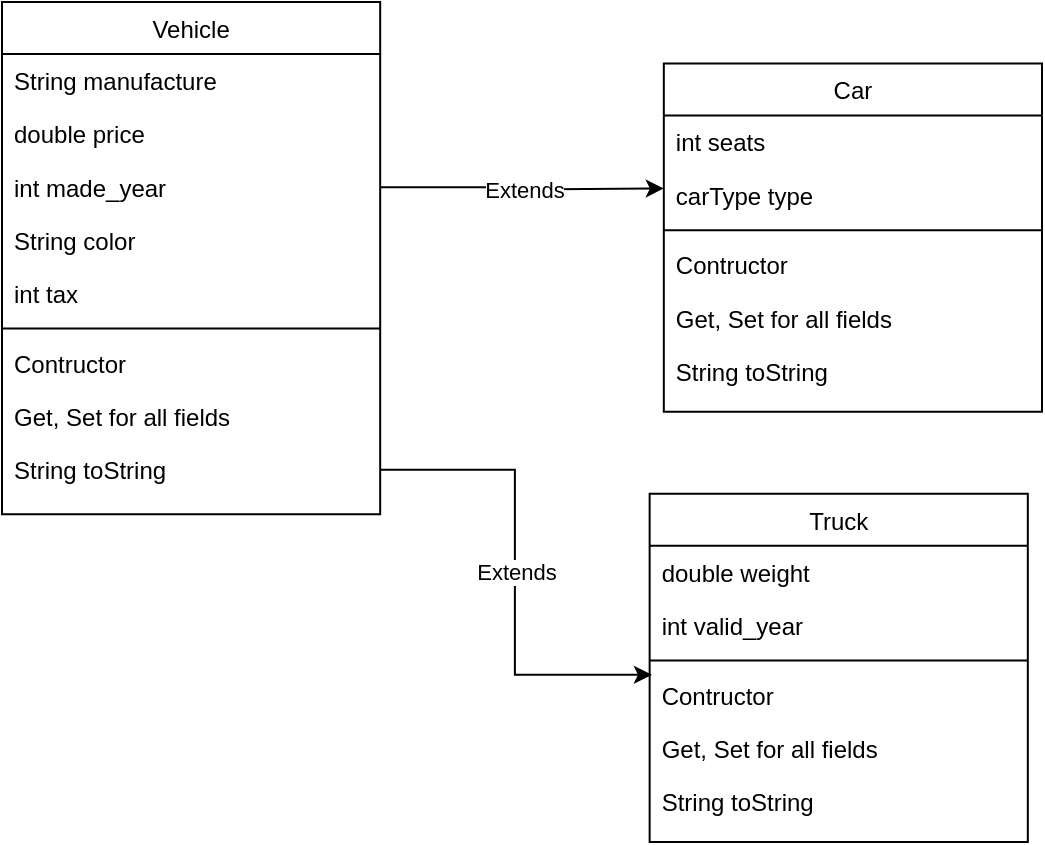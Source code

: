 <mxfile version="24.0.4" type="device" pages="4">
  <diagram id="C5RBs43oDa-KdzZeNtuy" name="Page-1">
    <mxGraphModel dx="804" dy="688" grid="1" gridSize="10" guides="1" tooltips="1" connect="1" arrows="1" fold="1" page="1" pageScale="1" pageWidth="827" pageHeight="1169" math="0" shadow="0">
      <root>
        <mxCell id="WIyWlLk6GJQsqaUBKTNV-0" />
        <mxCell id="WIyWlLk6GJQsqaUBKTNV-1" parent="WIyWlLk6GJQsqaUBKTNV-0" />
        <mxCell id="ULIdThodLU-6UERZHICW-28" value="" style="group" parent="WIyWlLk6GJQsqaUBKTNV-1" vertex="1" connectable="0">
          <mxGeometry x="154" y="40" width="520" height="420" as="geometry" />
        </mxCell>
        <mxCell id="ULIdThodLU-6UERZHICW-0" value="Vehicle" style="swimlane;fontStyle=0;align=center;verticalAlign=top;childLayout=stackLayout;horizontal=1;startSize=26;horizontalStack=0;resizeParent=1;resizeLast=0;collapsible=1;marginBottom=0;rounded=0;shadow=0;strokeWidth=1;movable=1;resizable=1;rotatable=1;deletable=1;editable=1;locked=0;connectable=1;" parent="ULIdThodLU-6UERZHICW-28" vertex="1">
          <mxGeometry width="189.091" height="256.098" as="geometry">
            <mxRectangle x="130" y="380" width="160" height="26" as="alternateBounds" />
          </mxGeometry>
        </mxCell>
        <mxCell id="ULIdThodLU-6UERZHICW-1" value="String manufacture" style="text;align=left;verticalAlign=top;spacingLeft=4;spacingRight=4;overflow=hidden;rotatable=1;points=[[0,0.5],[1,0.5]];portConstraint=eastwest;movable=1;resizable=1;deletable=1;editable=1;locked=0;connectable=1;" parent="ULIdThodLU-6UERZHICW-0" vertex="1">
          <mxGeometry y="26" width="189.091" height="26.634" as="geometry" />
        </mxCell>
        <mxCell id="ULIdThodLU-6UERZHICW-2" value="double price" style="text;align=left;verticalAlign=top;spacingLeft=4;spacingRight=4;overflow=hidden;rotatable=1;points=[[0,0.5],[1,0.5]];portConstraint=eastwest;rounded=0;shadow=0;html=0;movable=1;resizable=1;deletable=1;editable=1;locked=0;connectable=1;" parent="ULIdThodLU-6UERZHICW-0" vertex="1">
          <mxGeometry y="52.634" width="189.091" height="26.634" as="geometry" />
        </mxCell>
        <mxCell id="ULIdThodLU-6UERZHICW-3" style="edgeStyle=orthogonalEdgeStyle;rounded=0;orthogonalLoop=1;jettySize=auto;html=1;movable=1;resizable=1;rotatable=1;deletable=1;editable=1;locked=0;connectable=1;" parent="ULIdThodLU-6UERZHICW-0" source="ULIdThodLU-6UERZHICW-5" edge="1">
          <mxGeometry relative="1" as="geometry">
            <mxPoint x="330.909" y="93.22" as="targetPoint" />
          </mxGeometry>
        </mxCell>
        <mxCell id="ULIdThodLU-6UERZHICW-4" value="Extends" style="edgeLabel;html=1;align=center;verticalAlign=middle;resizable=1;points=[];movable=1;rotatable=1;deletable=1;editable=1;locked=0;connectable=1;" parent="ULIdThodLU-6UERZHICW-3" vertex="1" connectable="0">
          <mxGeometry x="0.021" relative="1" as="geometry">
            <mxPoint as="offset" />
          </mxGeometry>
        </mxCell>
        <mxCell id="ULIdThodLU-6UERZHICW-5" value="int made_year" style="text;align=left;verticalAlign=top;spacingLeft=4;spacingRight=4;overflow=hidden;rotatable=1;points=[[0,0.5],[1,0.5]];portConstraint=eastwest;fontStyle=0;movable=1;resizable=1;deletable=1;editable=1;locked=0;connectable=1;" parent="ULIdThodLU-6UERZHICW-0" vertex="1">
          <mxGeometry y="79.268" width="189.091" height="26.634" as="geometry" />
        </mxCell>
        <mxCell id="ULIdThodLU-6UERZHICW-6" value="String color" style="text;align=left;verticalAlign=top;spacingLeft=4;spacingRight=4;overflow=hidden;rotatable=1;points=[[0,0.5],[1,0.5]];portConstraint=eastwest;movable=1;resizable=1;deletable=1;editable=1;locked=0;connectable=1;" parent="ULIdThodLU-6UERZHICW-0" vertex="1">
          <mxGeometry y="105.902" width="189.091" height="26.634" as="geometry" />
        </mxCell>
        <mxCell id="ULIdThodLU-6UERZHICW-7" value="int tax" style="text;align=left;verticalAlign=top;spacingLeft=4;spacingRight=4;overflow=hidden;rotatable=1;points=[[0,0.5],[1,0.5]];portConstraint=eastwest;movable=1;resizable=1;deletable=1;editable=1;locked=0;connectable=1;" parent="ULIdThodLU-6UERZHICW-0" vertex="1">
          <mxGeometry y="132.537" width="189.091" height="26.634" as="geometry" />
        </mxCell>
        <mxCell id="ULIdThodLU-6UERZHICW-8" value="" style="line;html=1;strokeWidth=1;align=left;verticalAlign=middle;spacingTop=-1;spacingLeft=3;spacingRight=3;rotatable=1;labelPosition=right;points=[];portConstraint=eastwest;movable=1;resizable=1;deletable=1;editable=1;locked=0;connectable=1;" parent="ULIdThodLU-6UERZHICW-0" vertex="1">
          <mxGeometry y="159.171" width="189.091" height="8.195" as="geometry" />
        </mxCell>
        <mxCell id="ULIdThodLU-6UERZHICW-9" value="Contructor&#xa;" style="text;align=left;verticalAlign=top;spacingLeft=4;spacingRight=4;overflow=hidden;rotatable=1;points=[[0,0.5],[1,0.5]];portConstraint=eastwest;movable=1;resizable=1;deletable=1;editable=1;locked=0;connectable=1;" parent="ULIdThodLU-6UERZHICW-0" vertex="1">
          <mxGeometry y="167.366" width="189.091" height="26.634" as="geometry" />
        </mxCell>
        <mxCell id="ULIdThodLU-6UERZHICW-10" value="Get, Set for all fields&#xa;" style="text;align=left;verticalAlign=top;spacingLeft=4;spacingRight=4;overflow=hidden;rotatable=1;points=[[0,0.5],[1,0.5]];portConstraint=eastwest;movable=1;resizable=1;deletable=1;editable=1;locked=0;connectable=1;" parent="ULIdThodLU-6UERZHICW-0" vertex="1">
          <mxGeometry y="194.0" width="189.091" height="26.634" as="geometry" />
        </mxCell>
        <mxCell id="ULIdThodLU-6UERZHICW-11" value="String toString " style="text;align=left;verticalAlign=top;spacingLeft=4;spacingRight=4;overflow=hidden;rotatable=1;points=[[0,0.5],[1,0.5]];portConstraint=eastwest;movable=1;resizable=1;deletable=1;editable=1;locked=0;connectable=1;" parent="ULIdThodLU-6UERZHICW-0" vertex="1">
          <mxGeometry y="220.634" width="189.091" height="26.634" as="geometry" />
        </mxCell>
        <mxCell id="ULIdThodLU-6UERZHICW-12" value="Car" style="swimlane;fontStyle=0;align=center;verticalAlign=top;childLayout=stackLayout;horizontal=1;startSize=26;horizontalStack=0;resizeParent=1;resizeLast=0;collapsible=1;marginBottom=0;rounded=0;shadow=0;strokeWidth=1;movable=1;resizable=1;rotatable=1;deletable=1;editable=1;locked=0;connectable=1;" parent="ULIdThodLU-6UERZHICW-28" vertex="1">
          <mxGeometry x="330.909" y="30.732" width="189.091" height="174.146" as="geometry">
            <mxRectangle x="130" y="380" width="160" height="26" as="alternateBounds" />
          </mxGeometry>
        </mxCell>
        <mxCell id="ULIdThodLU-6UERZHICW-13" value="int seats" style="text;align=left;verticalAlign=top;spacingLeft=4;spacingRight=4;overflow=hidden;rotatable=1;points=[[0,0.5],[1,0.5]];portConstraint=eastwest;movable=1;resizable=1;deletable=1;editable=1;locked=0;connectable=1;" parent="ULIdThodLU-6UERZHICW-12" vertex="1">
          <mxGeometry y="26" width="189.091" height="26.634" as="geometry" />
        </mxCell>
        <mxCell id="ULIdThodLU-6UERZHICW-14" value="carType type" style="text;align=left;verticalAlign=top;spacingLeft=4;spacingRight=4;overflow=hidden;rotatable=1;points=[[0,0.5],[1,0.5]];portConstraint=eastwest;movable=1;resizable=1;deletable=1;editable=1;locked=0;connectable=1;" parent="ULIdThodLU-6UERZHICW-12" vertex="1">
          <mxGeometry y="52.634" width="189.091" height="26.634" as="geometry" />
        </mxCell>
        <mxCell id="ULIdThodLU-6UERZHICW-15" value="" style="line;html=1;strokeWidth=1;align=left;verticalAlign=middle;spacingTop=-1;spacingLeft=3;spacingRight=3;rotatable=1;labelPosition=right;points=[];portConstraint=eastwest;movable=1;resizable=1;deletable=1;editable=1;locked=0;connectable=1;" parent="ULIdThodLU-6UERZHICW-12" vertex="1">
          <mxGeometry y="79.268" width="189.091" height="8.195" as="geometry" />
        </mxCell>
        <mxCell id="ULIdThodLU-6UERZHICW-16" value="Contructor&#xa;" style="text;align=left;verticalAlign=top;spacingLeft=4;spacingRight=4;overflow=hidden;rotatable=1;points=[[0,0.5],[1,0.5]];portConstraint=eastwest;movable=1;resizable=1;deletable=1;editable=1;locked=0;connectable=1;" parent="ULIdThodLU-6UERZHICW-12" vertex="1">
          <mxGeometry y="87.463" width="189.091" height="26.634" as="geometry" />
        </mxCell>
        <mxCell id="ULIdThodLU-6UERZHICW-17" value="Get, Set for all fields&#xa;" style="text;align=left;verticalAlign=top;spacingLeft=4;spacingRight=4;overflow=hidden;rotatable=1;points=[[0,0.5],[1,0.5]];portConstraint=eastwest;movable=1;resizable=1;deletable=1;editable=1;locked=0;connectable=1;" parent="ULIdThodLU-6UERZHICW-12" vertex="1">
          <mxGeometry y="114.098" width="189.091" height="26.634" as="geometry" />
        </mxCell>
        <mxCell id="ULIdThodLU-6UERZHICW-18" value="String toString " style="text;align=left;verticalAlign=top;spacingLeft=4;spacingRight=4;overflow=hidden;rotatable=1;points=[[0,0.5],[1,0.5]];portConstraint=eastwest;movable=1;resizable=1;deletable=1;editable=1;locked=0;connectable=1;" parent="ULIdThodLU-6UERZHICW-12" vertex="1">
          <mxGeometry y="140.732" width="189.091" height="26.634" as="geometry" />
        </mxCell>
        <mxCell id="ULIdThodLU-6UERZHICW-19" value="Truck" style="swimlane;fontStyle=0;align=center;verticalAlign=top;childLayout=stackLayout;horizontal=1;startSize=26;horizontalStack=0;resizeParent=1;resizeLast=0;collapsible=1;marginBottom=0;rounded=0;shadow=0;strokeWidth=1;movable=1;resizable=1;rotatable=1;deletable=1;editable=1;locked=0;connectable=1;" parent="ULIdThodLU-6UERZHICW-28" vertex="1">
          <mxGeometry x="323.818" y="245.854" width="189.091" height="174.146" as="geometry">
            <mxRectangle x="130" y="380" width="160" height="26" as="alternateBounds" />
          </mxGeometry>
        </mxCell>
        <mxCell id="ULIdThodLU-6UERZHICW-20" value="double weight" style="text;align=left;verticalAlign=top;spacingLeft=4;spacingRight=4;overflow=hidden;rotatable=1;points=[[0,0.5],[1,0.5]];portConstraint=eastwest;movable=1;resizable=1;deletable=1;editable=1;locked=0;connectable=1;" parent="ULIdThodLU-6UERZHICW-19" vertex="1">
          <mxGeometry y="26" width="189.091" height="26.634" as="geometry" />
        </mxCell>
        <mxCell id="ULIdThodLU-6UERZHICW-21" value="int valid_year" style="text;align=left;verticalAlign=top;spacingLeft=4;spacingRight=4;overflow=hidden;rotatable=1;points=[[0,0.5],[1,0.5]];portConstraint=eastwest;movable=1;resizable=1;deletable=1;editable=1;locked=0;connectable=1;" parent="ULIdThodLU-6UERZHICW-19" vertex="1">
          <mxGeometry y="52.634" width="189.091" height="26.634" as="geometry" />
        </mxCell>
        <mxCell id="ULIdThodLU-6UERZHICW-22" value="" style="line;html=1;strokeWidth=1;align=left;verticalAlign=middle;spacingTop=-1;spacingLeft=3;spacingRight=3;rotatable=1;labelPosition=right;points=[];portConstraint=eastwest;movable=1;resizable=1;deletable=1;editable=1;locked=0;connectable=1;" parent="ULIdThodLU-6UERZHICW-19" vertex="1">
          <mxGeometry y="79.268" width="189.091" height="8.195" as="geometry" />
        </mxCell>
        <mxCell id="ULIdThodLU-6UERZHICW-23" value="Contructor&#xa;" style="text;align=left;verticalAlign=top;spacingLeft=4;spacingRight=4;overflow=hidden;rotatable=1;points=[[0,0.5],[1,0.5]];portConstraint=eastwest;movable=1;resizable=1;deletable=1;editable=1;locked=0;connectable=1;" parent="ULIdThodLU-6UERZHICW-19" vertex="1">
          <mxGeometry y="87.463" width="189.091" height="26.634" as="geometry" />
        </mxCell>
        <mxCell id="ULIdThodLU-6UERZHICW-24" value="Get, Set for all fields&#xa;" style="text;align=left;verticalAlign=top;spacingLeft=4;spacingRight=4;overflow=hidden;rotatable=1;points=[[0,0.5],[1,0.5]];portConstraint=eastwest;movable=1;resizable=1;deletable=1;editable=1;locked=0;connectable=1;" parent="ULIdThodLU-6UERZHICW-19" vertex="1">
          <mxGeometry y="114.098" width="189.091" height="26.634" as="geometry" />
        </mxCell>
        <mxCell id="ULIdThodLU-6UERZHICW-25" value="String toString " style="text;align=left;verticalAlign=top;spacingLeft=4;spacingRight=4;overflow=hidden;rotatable=1;points=[[0,0.5],[1,0.5]];portConstraint=eastwest;movable=1;resizable=1;deletable=1;editable=1;locked=0;connectable=1;" parent="ULIdThodLU-6UERZHICW-19" vertex="1">
          <mxGeometry y="140.732" width="189.091" height="26.634" as="geometry" />
        </mxCell>
        <mxCell id="ULIdThodLU-6UERZHICW-26" style="edgeStyle=orthogonalEdgeStyle;rounded=0;orthogonalLoop=1;jettySize=auto;html=1;entryX=0.006;entryY=0.115;entryDx=0;entryDy=0;entryPerimeter=0;movable=1;resizable=1;rotatable=1;deletable=1;editable=1;locked=0;connectable=1;" parent="ULIdThodLU-6UERZHICW-28" source="ULIdThodLU-6UERZHICW-11" target="ULIdThodLU-6UERZHICW-23" edge="1">
          <mxGeometry relative="1" as="geometry" />
        </mxCell>
        <mxCell id="ULIdThodLU-6UERZHICW-27" value="Extends" style="edgeLabel;html=1;align=center;verticalAlign=middle;resizable=1;points=[];movable=1;rotatable=1;deletable=1;editable=1;locked=0;connectable=1;" parent="ULIdThodLU-6UERZHICW-26" vertex="1" connectable="0">
          <mxGeometry x="-0.005" relative="1" as="geometry">
            <mxPoint as="offset" />
          </mxGeometry>
        </mxCell>
      </root>
    </mxGraphModel>
  </diagram>
  <diagram id="gjqw9JN6YnVF8K5yYysl" name="Trang-2">
    <mxGraphModel dx="893" dy="764" grid="1" gridSize="10" guides="1" tooltips="1" connect="1" arrows="1" fold="1" page="1" pageScale="1" pageWidth="827" pageHeight="1169" math="0" shadow="0">
      <root>
        <mxCell id="0" />
        <mxCell id="1" parent="0" />
        <mxCell id="abFgrsIgmh8JFN2C35zx-1" value="" style="group" vertex="1" connectable="0" parent="1">
          <mxGeometry x="160" y="40" width="440" height="390" as="geometry" />
        </mxCell>
        <mxCell id="aSnxf5ZmYPZlGJCmLGY4-1" value="Employee" style="swimlane;fontStyle=0;align=center;verticalAlign=top;childLayout=stackLayout;horizontal=1;startSize=26;horizontalStack=0;resizeParent=1;resizeLast=0;collapsible=1;marginBottom=0;rounded=0;shadow=0;strokeWidth=1;" parent="abFgrsIgmh8JFN2C35zx-1" vertex="1">
          <mxGeometry width="160" height="250" as="geometry">
            <mxRectangle x="130" y="380" width="160" height="26" as="alternateBounds" />
          </mxGeometry>
        </mxCell>
        <mxCell id="aSnxf5ZmYPZlGJCmLGY4-2" value="String id" style="text;align=left;verticalAlign=top;spacingLeft=4;spacingRight=4;overflow=hidden;rotatable=0;points=[[0,0.5],[1,0.5]];portConstraint=eastwest;" parent="aSnxf5ZmYPZlGJCmLGY4-1" vertex="1">
          <mxGeometry y="26" width="160" height="26" as="geometry" />
        </mxCell>
        <mxCell id="aSnxf5ZmYPZlGJCmLGY4-3" value="String name" style="text;align=left;verticalAlign=top;spacingLeft=4;spacingRight=4;overflow=hidden;rotatable=0;points=[[0,0.5],[1,0.5]];portConstraint=eastwest;rounded=0;shadow=0;html=0;" parent="aSnxf5ZmYPZlGJCmLGY4-1" vertex="1">
          <mxGeometry y="52" width="160" height="26" as="geometry" />
        </mxCell>
        <mxCell id="aSnxf5ZmYPZlGJCmLGY4-4" style="edgeStyle=orthogonalEdgeStyle;rounded=0;orthogonalLoop=1;jettySize=auto;html=1;" parent="aSnxf5ZmYPZlGJCmLGY4-1" source="aSnxf5ZmYPZlGJCmLGY4-6" edge="1">
          <mxGeometry relative="1" as="geometry">
            <mxPoint x="280" y="91" as="targetPoint" />
          </mxGeometry>
        </mxCell>
        <mxCell id="aSnxf5ZmYPZlGJCmLGY4-5" value="Extends" style="edgeLabel;html=1;align=center;verticalAlign=middle;resizable=0;points=[];" parent="aSnxf5ZmYPZlGJCmLGY4-4" vertex="1" connectable="0">
          <mxGeometry x="0.021" relative="1" as="geometry">
            <mxPoint as="offset" />
          </mxGeometry>
        </mxCell>
        <mxCell id="aSnxf5ZmYPZlGJCmLGY4-6" value="Date start_date" style="text;align=left;verticalAlign=top;spacingLeft=4;spacingRight=4;overflow=hidden;rotatable=0;points=[[0,0.5],[1,0.5]];portConstraint=eastwest;fontStyle=0" parent="aSnxf5ZmYPZlGJCmLGY4-1" vertex="1">
          <mxGeometry y="78" width="160" height="26" as="geometry" />
        </mxCell>
        <mxCell id="aSnxf5ZmYPZlGJCmLGY4-7" value="double based_salary" style="text;align=left;verticalAlign=top;spacingLeft=4;spacingRight=4;overflow=hidden;rotatable=0;points=[[0,0.5],[1,0.5]];portConstraint=eastwest;" parent="aSnxf5ZmYPZlGJCmLGY4-1" vertex="1">
          <mxGeometry y="104" width="160" height="26" as="geometry" />
        </mxCell>
        <mxCell id="aSnxf5ZmYPZlGJCmLGY4-8" value="" style="line;html=1;strokeWidth=1;align=left;verticalAlign=middle;spacingTop=-1;spacingLeft=3;spacingRight=3;rotatable=0;labelPosition=right;points=[];portConstraint=eastwest;" parent="aSnxf5ZmYPZlGJCmLGY4-1" vertex="1">
          <mxGeometry y="130" width="160" height="8" as="geometry" />
        </mxCell>
        <mxCell id="aSnxf5ZmYPZlGJCmLGY4-9" value="Contructor&#xa;" style="text;align=left;verticalAlign=top;spacingLeft=4;spacingRight=4;overflow=hidden;rotatable=0;points=[[0,0.5],[1,0.5]];portConstraint=eastwest;" parent="aSnxf5ZmYPZlGJCmLGY4-1" vertex="1">
          <mxGeometry y="138" width="160" height="26" as="geometry" />
        </mxCell>
        <mxCell id="aSnxf5ZmYPZlGJCmLGY4-10" value="Get, Set for all fields&#xa;" style="text;align=left;verticalAlign=top;spacingLeft=4;spacingRight=4;overflow=hidden;rotatable=0;points=[[0,0.5],[1,0.5]];portConstraint=eastwest;" parent="aSnxf5ZmYPZlGJCmLGY4-1" vertex="1">
          <mxGeometry y="164" width="160" height="26" as="geometry" />
        </mxCell>
        <mxCell id="aSnxf5ZmYPZlGJCmLGY4-11" value="String toString " style="text;align=left;verticalAlign=top;spacingLeft=4;spacingRight=4;overflow=hidden;rotatable=0;points=[[0,0.5],[1,0.5]];portConstraint=eastwest;" parent="aSnxf5ZmYPZlGJCmLGY4-1" vertex="1">
          <mxGeometry y="190" width="160" height="26" as="geometry" />
        </mxCell>
        <mxCell id="aSnxf5ZmYPZlGJCmLGY4-12" value="Manager" style="swimlane;fontStyle=0;align=center;verticalAlign=top;childLayout=stackLayout;horizontal=1;startSize=26;horizontalStack=0;resizeParent=1;resizeLast=0;collapsible=1;marginBottom=0;rounded=0;shadow=0;strokeWidth=1;" parent="abFgrsIgmh8JFN2C35zx-1" vertex="1">
          <mxGeometry x="280" y="10" width="160" height="190" as="geometry">
            <mxRectangle x="130" y="380" width="160" height="26" as="alternateBounds" />
          </mxGeometry>
        </mxCell>
        <mxCell id="aSnxf5ZmYPZlGJCmLGY4-13" value="Date promotion_date" style="text;align=left;verticalAlign=top;spacingLeft=4;spacingRight=4;overflow=hidden;rotatable=0;points=[[0,0.5],[1,0.5]];portConstraint=eastwest;" parent="aSnxf5ZmYPZlGJCmLGY4-12" vertex="1">
          <mxGeometry y="26" width="160" height="26" as="geometry" />
        </mxCell>
        <mxCell id="aSnxf5ZmYPZlGJCmLGY4-14" value="ArrayList&lt;Saler&gt; list_of_saler" style="text;align=left;verticalAlign=top;spacingLeft=4;spacingRight=4;overflow=hidden;rotatable=0;points=[[0,0.5],[1,0.5]];portConstraint=eastwest;" parent="aSnxf5ZmYPZlGJCmLGY4-12" vertex="1">
          <mxGeometry y="52" width="160" height="26" as="geometry" />
        </mxCell>
        <mxCell id="aSnxf5ZmYPZlGJCmLGY4-15" value="double position_salary" style="text;align=left;verticalAlign=top;spacingLeft=4;spacingRight=4;overflow=hidden;rotatable=0;points=[[0,0.5],[1,0.5]];portConstraint=eastwest;" parent="aSnxf5ZmYPZlGJCmLGY4-12" vertex="1">
          <mxGeometry y="78" width="160" height="26" as="geometry" />
        </mxCell>
        <mxCell id="aSnxf5ZmYPZlGJCmLGY4-16" value="" style="line;html=1;strokeWidth=1;align=left;verticalAlign=middle;spacingTop=-1;spacingLeft=3;spacingRight=3;rotatable=0;labelPosition=right;points=[];portConstraint=eastwest;" parent="aSnxf5ZmYPZlGJCmLGY4-12" vertex="1">
          <mxGeometry y="104" width="160" height="8" as="geometry" />
        </mxCell>
        <mxCell id="aSnxf5ZmYPZlGJCmLGY4-17" value="Contructor" style="text;align=left;verticalAlign=top;spacingLeft=4;spacingRight=4;overflow=hidden;rotatable=0;points=[[0,0.5],[1,0.5]];portConstraint=eastwest;" parent="aSnxf5ZmYPZlGJCmLGY4-12" vertex="1">
          <mxGeometry y="112" width="160" height="26" as="geometry" />
        </mxCell>
        <mxCell id="aSnxf5ZmYPZlGJCmLGY4-18" value="String toString " style="text;align=left;verticalAlign=top;spacingLeft=4;spacingRight=4;overflow=hidden;rotatable=0;points=[[0,0.5],[1,0.5]];portConstraint=eastwest;" parent="aSnxf5ZmYPZlGJCmLGY4-12" vertex="1">
          <mxGeometry y="138" width="160" height="26" as="geometry" />
        </mxCell>
        <mxCell id="aSnxf5ZmYPZlGJCmLGY4-19" value="Get, Set for all fields&#xa;" style="text;align=left;verticalAlign=top;spacingLeft=4;spacingRight=4;overflow=hidden;rotatable=0;points=[[0,0.5],[1,0.5]];portConstraint=eastwest;" parent="aSnxf5ZmYPZlGJCmLGY4-12" vertex="1">
          <mxGeometry y="164" width="160" height="26" as="geometry" />
        </mxCell>
        <mxCell id="aSnxf5ZmYPZlGJCmLGY4-20" value="Truck" style="swimlane;fontStyle=0;align=center;verticalAlign=top;childLayout=stackLayout;horizontal=1;startSize=26;horizontalStack=0;resizeParent=1;resizeLast=0;collapsible=1;marginBottom=0;rounded=0;shadow=0;strokeWidth=1;" parent="abFgrsIgmh8JFN2C35zx-1" vertex="1">
          <mxGeometry x="280" y="220" width="160" height="170" as="geometry">
            <mxRectangle x="130" y="380" width="160" height="26" as="alternateBounds" />
          </mxGeometry>
        </mxCell>
        <mxCell id="aSnxf5ZmYPZlGJCmLGY4-21" value="double bonus_rate" style="text;align=left;verticalAlign=top;spacingLeft=4;spacingRight=4;overflow=hidden;rotatable=0;points=[[0,0.5],[1,0.5]];portConstraint=eastwest;" parent="aSnxf5ZmYPZlGJCmLGY4-20" vertex="1">
          <mxGeometry y="26" width="160" height="26" as="geometry" />
        </mxCell>
        <mxCell id="aSnxf5ZmYPZlGJCmLGY4-22" value="double KPI" style="text;align=left;verticalAlign=top;spacingLeft=4;spacingRight=4;overflow=hidden;rotatable=0;points=[[0,0.5],[1,0.5]];portConstraint=eastwest;" parent="aSnxf5ZmYPZlGJCmLGY4-20" vertex="1">
          <mxGeometry y="52" width="160" height="26" as="geometry" />
        </mxCell>
        <mxCell id="aSnxf5ZmYPZlGJCmLGY4-23" value="" style="line;html=1;strokeWidth=1;align=left;verticalAlign=middle;spacingTop=-1;spacingLeft=3;spacingRight=3;rotatable=0;labelPosition=right;points=[];portConstraint=eastwest;" parent="aSnxf5ZmYPZlGJCmLGY4-20" vertex="1">
          <mxGeometry y="78" width="160" height="8" as="geometry" />
        </mxCell>
        <mxCell id="aSnxf5ZmYPZlGJCmLGY4-24" value="Contructor&#xa;" style="text;align=left;verticalAlign=top;spacingLeft=4;spacingRight=4;overflow=hidden;rotatable=0;points=[[0,0.5],[1,0.5]];portConstraint=eastwest;" parent="aSnxf5ZmYPZlGJCmLGY4-20" vertex="1">
          <mxGeometry y="86" width="160" height="26" as="geometry" />
        </mxCell>
        <mxCell id="aSnxf5ZmYPZlGJCmLGY4-25" value="Get, Set for all fields&#xa;" style="text;align=left;verticalAlign=top;spacingLeft=4;spacingRight=4;overflow=hidden;rotatable=0;points=[[0,0.5],[1,0.5]];portConstraint=eastwest;" parent="aSnxf5ZmYPZlGJCmLGY4-20" vertex="1">
          <mxGeometry y="112" width="160" height="26" as="geometry" />
        </mxCell>
        <mxCell id="aSnxf5ZmYPZlGJCmLGY4-26" value="String toString " style="text;align=left;verticalAlign=top;spacingLeft=4;spacingRight=4;overflow=hidden;rotatable=0;points=[[0,0.5],[1,0.5]];portConstraint=eastwest;" parent="aSnxf5ZmYPZlGJCmLGY4-20" vertex="1">
          <mxGeometry y="138" width="160" height="26" as="geometry" />
        </mxCell>
        <mxCell id="aSnxf5ZmYPZlGJCmLGY4-27" style="edgeStyle=orthogonalEdgeStyle;rounded=0;orthogonalLoop=1;jettySize=auto;html=1;entryX=0.006;entryY=0.115;entryDx=0;entryDy=0;entryPerimeter=0;" parent="abFgrsIgmh8JFN2C35zx-1" source="aSnxf5ZmYPZlGJCmLGY4-11" target="aSnxf5ZmYPZlGJCmLGY4-24" edge="1">
          <mxGeometry relative="1" as="geometry" />
        </mxCell>
        <mxCell id="aSnxf5ZmYPZlGJCmLGY4-28" value="Extends" style="edgeLabel;html=1;align=center;verticalAlign=middle;resizable=0;points=[];" parent="aSnxf5ZmYPZlGJCmLGY4-27" vertex="1" connectable="0">
          <mxGeometry x="-0.005" relative="1" as="geometry">
            <mxPoint as="offset" />
          </mxGeometry>
        </mxCell>
      </root>
    </mxGraphModel>
  </diagram>
  <diagram id="b6gfXahEficX7kUHyVMA" name="Trang-3">
    <mxGraphModel dx="1005" dy="860" grid="1" gridSize="10" guides="1" tooltips="1" connect="1" arrows="1" fold="1" page="1" pageScale="1" pageWidth="827" pageHeight="1169" math="0" shadow="0">
      <root>
        <mxCell id="0" />
        <mxCell id="1" parent="0" />
        <mxCell id="K92yNFqAQbckSfWVFzZk-29" value="" style="group" parent="1" vertex="1" connectable="0">
          <mxGeometry x="160" y="30" width="460" height="500" as="geometry" />
        </mxCell>
        <mxCell id="K92yNFqAQbckSfWVFzZk-1" value="Customer" style="swimlane;fontStyle=0;align=center;verticalAlign=top;childLayout=stackLayout;horizontal=1;startSize=26;horizontalStack=0;resizeParent=1;resizeLast=0;collapsible=1;marginBottom=0;rounded=0;shadow=0;strokeWidth=1;" parent="K92yNFqAQbckSfWVFzZk-29" vertex="1">
          <mxGeometry width="167.273" height="320.513" as="geometry">
            <mxRectangle x="130" y="380" width="160" height="26" as="alternateBounds" />
          </mxGeometry>
        </mxCell>
        <mxCell id="K92yNFqAQbckSfWVFzZk-2" value="String id" style="text;align=left;verticalAlign=top;spacingLeft=4;spacingRight=4;overflow=hidden;rotatable=0;points=[[0,0.5],[1,0.5]];portConstraint=eastwest;" parent="K92yNFqAQbckSfWVFzZk-1" vertex="1">
          <mxGeometry y="26" width="167.273" height="33.333" as="geometry" />
        </mxCell>
        <mxCell id="K92yNFqAQbckSfWVFzZk-3" value="identityType id_type" style="text;align=left;verticalAlign=top;spacingLeft=4;spacingRight=4;overflow=hidden;rotatable=0;points=[[0,0.5],[1,0.5]];portConstraint=eastwest;rounded=0;shadow=0;html=0;" parent="K92yNFqAQbckSfWVFzZk-1" vertex="1">
          <mxGeometry y="59.333" width="167.273" height="33.333" as="geometry" />
        </mxCell>
        <mxCell id="K92yNFqAQbckSfWVFzZk-6" value="String name" style="text;align=left;verticalAlign=top;spacingLeft=4;spacingRight=4;overflow=hidden;rotatable=0;points=[[0,0.5],[1,0.5]];portConstraint=eastwest;fontStyle=0" parent="K92yNFqAQbckSfWVFzZk-1" vertex="1">
          <mxGeometry y="92.667" width="167.273" height="33.333" as="geometry" />
        </mxCell>
        <mxCell id="UoaJ48fgPJuQ4hevhybu-4" style="edgeStyle=orthogonalEdgeStyle;rounded=0;orthogonalLoop=1;jettySize=auto;html=1;" edge="1" parent="K92yNFqAQbckSfWVFzZk-1" source="K92yNFqAQbckSfWVFzZk-7">
          <mxGeometry relative="1" as="geometry">
            <mxPoint x="270" y="142.667" as="targetPoint" />
          </mxGeometry>
        </mxCell>
        <mxCell id="UoaJ48fgPJuQ4hevhybu-5" value="Extends" style="edgeLabel;html=1;align=center;verticalAlign=middle;resizable=0;points=[];" vertex="1" connectable="0" parent="UoaJ48fgPJuQ4hevhybu-4">
          <mxGeometry x="0.02" relative="1" as="geometry">
            <mxPoint as="offset" />
          </mxGeometry>
        </mxCell>
        <mxCell id="K92yNFqAQbckSfWVFzZk-7" value="String address" style="text;align=left;verticalAlign=top;spacingLeft=4;spacingRight=4;overflow=hidden;rotatable=0;points=[[0,0.5],[1,0.5]];portConstraint=eastwest;" parent="K92yNFqAQbckSfWVFzZk-1" vertex="1">
          <mxGeometry y="126" width="167.273" height="33.333" as="geometry" />
        </mxCell>
        <mxCell id="K92yNFqAQbckSfWVFzZk-32" value="String phone" style="text;align=left;verticalAlign=top;spacingLeft=4;spacingRight=4;overflow=hidden;rotatable=0;points=[[0,0.5],[1,0.5]];portConstraint=eastwest;" parent="K92yNFqAQbckSfWVFzZk-1" vertex="1">
          <mxGeometry y="159.333" width="167.273" height="33.333" as="geometry" />
        </mxCell>
        <mxCell id="K92yNFqAQbckSfWVFzZk-8" value="" style="line;html=1;strokeWidth=1;align=left;verticalAlign=middle;spacingTop=-1;spacingLeft=3;spacingRight=3;rotatable=0;labelPosition=right;points=[];portConstraint=eastwest;" parent="K92yNFqAQbckSfWVFzZk-1" vertex="1">
          <mxGeometry y="192.667" width="167.273" height="10.256" as="geometry" />
        </mxCell>
        <mxCell id="K92yNFqAQbckSfWVFzZk-9" value="Contructor&#xa;" style="text;align=left;verticalAlign=top;spacingLeft=4;spacingRight=4;overflow=hidden;rotatable=0;points=[[0,0.5],[1,0.5]];portConstraint=eastwest;" parent="K92yNFqAQbckSfWVFzZk-1" vertex="1">
          <mxGeometry y="202.923" width="167.273" height="33.333" as="geometry" />
        </mxCell>
        <mxCell id="K92yNFqAQbckSfWVFzZk-10" value="Get, Set for all fields&#xa;" style="text;align=left;verticalAlign=top;spacingLeft=4;spacingRight=4;overflow=hidden;rotatable=0;points=[[0,0.5],[1,0.5]];portConstraint=eastwest;" parent="K92yNFqAQbckSfWVFzZk-1" vertex="1">
          <mxGeometry y="236.256" width="167.273" height="33.333" as="geometry" />
        </mxCell>
        <mxCell id="K92yNFqAQbckSfWVFzZk-11" value="String toString " style="text;align=left;verticalAlign=top;spacingLeft=4;spacingRight=4;overflow=hidden;rotatable=0;points=[[0,0.5],[1,0.5]];portConstraint=eastwest;" parent="K92yNFqAQbckSfWVFzZk-1" vertex="1">
          <mxGeometry y="269.59" width="167.273" height="33.333" as="geometry" />
        </mxCell>
        <mxCell id="K92yNFqAQbckSfWVFzZk-12" value="Interprise" style="swimlane;fontStyle=0;align=center;verticalAlign=top;childLayout=stackLayout;horizontal=1;startSize=26;horizontalStack=0;resizeParent=1;resizeLast=0;collapsible=1;marginBottom=0;rounded=0;shadow=0;strokeWidth=1;" parent="K92yNFqAQbckSfWVFzZk-29" vertex="1">
          <mxGeometry x="275.997" y="40.001" width="167.273" height="269.59" as="geometry">
            <mxRectangle x="130" y="380" width="160" height="26" as="alternateBounds" />
          </mxGeometry>
        </mxCell>
        <mxCell id="K92yNFqAQbckSfWVFzZk-13" value="String tax_no" style="text;align=left;verticalAlign=top;spacingLeft=4;spacingRight=4;overflow=hidden;rotatable=0;points=[[0,0.5],[1,0.5]];portConstraint=eastwest;" parent="K92yNFqAQbckSfWVFzZk-12" vertex="1">
          <mxGeometry y="26" width="167.273" height="33.333" as="geometry" />
        </mxCell>
        <mxCell id="K92yNFqAQbckSfWVFzZk-14" value="String director" style="text;align=left;verticalAlign=top;spacingLeft=4;spacingRight=4;overflow=hidden;rotatable=0;points=[[0,0.5],[1,0.5]];portConstraint=eastwest;" parent="K92yNFqAQbckSfWVFzZk-12" vertex="1">
          <mxGeometry y="59.333" width="167.273" height="33.333" as="geometry" />
        </mxCell>
        <mxCell id="K92yNFqAQbckSfWVFzZk-16" value="" style="line;html=1;strokeWidth=1;align=left;verticalAlign=middle;spacingTop=-1;spacingLeft=3;spacingRight=3;rotatable=0;labelPosition=right;points=[];portConstraint=eastwest;" parent="K92yNFqAQbckSfWVFzZk-12" vertex="1">
          <mxGeometry y="92.667" width="167.273" height="10.256" as="geometry" />
        </mxCell>
        <mxCell id="K92yNFqAQbckSfWVFzZk-17" value="Contructor" style="text;align=left;verticalAlign=top;spacingLeft=4;spacingRight=4;overflow=hidden;rotatable=0;points=[[0,0.5],[1,0.5]];portConstraint=eastwest;" parent="K92yNFqAQbckSfWVFzZk-12" vertex="1">
          <mxGeometry y="102.923" width="167.273" height="33.333" as="geometry" />
        </mxCell>
        <mxCell id="K92yNFqAQbckSfWVFzZk-18" value="String toString " style="text;align=left;verticalAlign=top;spacingLeft=4;spacingRight=4;overflow=hidden;rotatable=0;points=[[0,0.5],[1,0.5]];portConstraint=eastwest;" parent="K92yNFqAQbckSfWVFzZk-12" vertex="1">
          <mxGeometry y="136.256" width="167.273" height="33.333" as="geometry" />
        </mxCell>
        <mxCell id="K92yNFqAQbckSfWVFzZk-19" value="Get, Set for all fields&#xa;" style="text;align=left;verticalAlign=top;spacingLeft=4;spacingRight=4;overflow=hidden;rotatable=0;points=[[0,0.5],[1,0.5]];portConstraint=eastwest;" parent="K92yNFqAQbckSfWVFzZk-12" vertex="1">
          <mxGeometry y="169.59" width="167.273" height="33.333" as="geometry" />
        </mxCell>
      </root>
    </mxGraphModel>
  </diagram>
  <diagram id="sGDlFUKnUpGDZpDpQwTg" name="Trang-4">
    <mxGraphModel dx="946" dy="809" grid="1" gridSize="10" guides="1" tooltips="1" connect="1" arrows="1" fold="1" page="1" pageScale="1" pageWidth="827" pageHeight="1169" math="0" shadow="0">
      <root>
        <mxCell id="0" />
        <mxCell id="1" parent="0" />
        <mxCell id="Rn6F8DSHCTgDPv4usSHP-1" value="Order" style="swimlane;fontStyle=0;align=center;verticalAlign=top;childLayout=stackLayout;horizontal=1;startSize=26;horizontalStack=0;resizeParent=1;resizeLast=0;collapsible=1;marginBottom=0;rounded=0;shadow=0;strokeWidth=1;" parent="1" vertex="1">
          <mxGeometry x="184" y="21.69" width="167.27" height="430.41" as="geometry">
            <mxRectangle x="130" y="380" width="160" height="26" as="alternateBounds" />
          </mxGeometry>
        </mxCell>
        <mxCell id="Rn6F8DSHCTgDPv4usSHP-2" value="Customer customer" style="text;align=left;verticalAlign=top;spacingLeft=4;spacingRight=4;overflow=hidden;rotatable=0;points=[[0,0.5],[1,0.5]];portConstraint=eastwest;" parent="Rn6F8DSHCTgDPv4usSHP-1" vertex="1">
          <mxGeometry y="26" width="167.27" height="33.333" as="geometry" />
        </mxCell>
        <mxCell id="Rn6F8DSHCTgDPv4usSHP-3" value="Saler saler" style="text;align=left;verticalAlign=top;spacingLeft=4;spacingRight=4;overflow=hidden;rotatable=0;points=[[0,0.5],[1,0.5]];portConstraint=eastwest;rounded=0;shadow=0;html=0;" parent="Rn6F8DSHCTgDPv4usSHP-1" vertex="1">
          <mxGeometry y="59.333" width="167.27" height="33.333" as="geometry" />
        </mxCell>
        <mxCell id="Rn6F8DSHCTgDPv4usSHP-4" value="Manager manager" style="text;align=left;verticalAlign=top;spacingLeft=4;spacingRight=4;overflow=hidden;rotatable=0;points=[[0,0.5],[1,0.5]];portConstraint=eastwest;fontStyle=0" parent="Rn6F8DSHCTgDPv4usSHP-1" vertex="1">
          <mxGeometry y="92.667" width="167.27" height="33.333" as="geometry" />
        </mxCell>
        <mxCell id="Rn6F8DSHCTgDPv4usSHP-5" value="Vehicle vehicle" style="text;align=left;verticalAlign=top;spacingLeft=4;spacingRight=4;overflow=hidden;rotatable=0;points=[[0,0.5],[1,0.5]];portConstraint=eastwest;" parent="Rn6F8DSHCTgDPv4usSHP-1" vertex="1">
          <mxGeometry y="126" width="167.27" height="33.333" as="geometry" />
        </mxCell>
        <mxCell id="Rn6F8DSHCTgDPv4usSHP-6" value="Date sell_date" style="text;align=left;verticalAlign=top;spacingLeft=4;spacingRight=4;overflow=hidden;rotatable=0;points=[[0,0.5],[1,0.5]];portConstraint=eastwest;" parent="Rn6F8DSHCTgDPv4usSHP-1" vertex="1">
          <mxGeometry y="159.333" width="167.27" height="33.333" as="geometry" />
        </mxCell>
        <mxCell id="Rn6F8DSHCTgDPv4usSHP-11" value="doublt real_price" style="text;align=left;verticalAlign=top;spacingLeft=4;spacingRight=4;overflow=hidden;rotatable=0;points=[[0,0.5],[1,0.5]];portConstraint=eastwest;" parent="Rn6F8DSHCTgDPv4usSHP-1" vertex="1">
          <mxGeometry y="192.667" width="167.27" height="33.333" as="geometry" />
        </mxCell>
        <mxCell id="Rn6F8DSHCTgDPv4usSHP-12" value="OrderStatus status" style="text;align=left;verticalAlign=top;spacingLeft=4;spacingRight=4;overflow=hidden;rotatable=0;points=[[0,0.5],[1,0.5]];portConstraint=eastwest;" parent="Rn6F8DSHCTgDPv4usSHP-1" vertex="1">
          <mxGeometry y="226.0" width="167.27" height="33.333" as="geometry" />
        </mxCell>
        <mxCell id="Rn6F8DSHCTgDPv4usSHP-7" value="" style="line;html=1;strokeWidth=1;align=left;verticalAlign=middle;spacingTop=-1;spacingLeft=3;spacingRight=3;rotatable=0;labelPosition=right;points=[];portConstraint=eastwest;" parent="Rn6F8DSHCTgDPv4usSHP-1" vertex="1">
          <mxGeometry y="259.333" width="167.27" height="10.256" as="geometry" />
        </mxCell>
        <mxCell id="Rn6F8DSHCTgDPv4usSHP-8" value="Contructor&#xa;" style="text;align=left;verticalAlign=top;spacingLeft=4;spacingRight=4;overflow=hidden;rotatable=0;points=[[0,0.5],[1,0.5]];portConstraint=eastwest;" parent="Rn6F8DSHCTgDPv4usSHP-1" vertex="1">
          <mxGeometry y="269.59" width="167.27" height="33.333" as="geometry" />
        </mxCell>
        <mxCell id="Rn6F8DSHCTgDPv4usSHP-9" value="void approve ()" style="text;align=left;verticalAlign=top;spacingLeft=4;spacingRight=4;overflow=hidden;rotatable=0;points=[[0,0.5],[1,0.5]];portConstraint=eastwest;" parent="Rn6F8DSHCTgDPv4usSHP-1" vertex="1">
          <mxGeometry y="302.923" width="167.27" height="33.333" as="geometry" />
        </mxCell>
        <mxCell id="Rn6F8DSHCTgDPv4usSHP-10" value="void  delivery()" style="text;align=left;verticalAlign=top;spacingLeft=4;spacingRight=4;overflow=hidden;rotatable=0;points=[[0,0.5],[1,0.5]];portConstraint=eastwest;" parent="Rn6F8DSHCTgDPv4usSHP-1" vertex="1">
          <mxGeometry y="336.256" width="167.27" height="33.333" as="geometry" />
        </mxCell>
        <mxCell id="Rn6F8DSHCTgDPv4usSHP-13" value="void approve(Manager m)" style="text;align=left;verticalAlign=top;spacingLeft=4;spacingRight=4;overflow=hidden;rotatable=0;points=[[0,0.5],[1,0.5]];portConstraint=eastwest;" parent="Rn6F8DSHCTgDPv4usSHP-1" vertex="1">
          <mxGeometry y="369.59" width="167.27" height="30.41" as="geometry" />
        </mxCell>
        <mxCell id="Rn6F8DSHCTgDPv4usSHP-14" value="void delivery(Customer c)" style="text;align=left;verticalAlign=top;spacingLeft=4;spacingRight=4;overflow=hidden;rotatable=0;points=[[0,0.5],[1,0.5]];portConstraint=eastwest;" parent="Rn6F8DSHCTgDPv4usSHP-1" vertex="1">
          <mxGeometry y="400.0" width="167.27" height="30.41" as="geometry" />
        </mxCell>
        <mxCell id="Rn6F8DSHCTgDPv4usSHP-15" value="DataManager" style="swimlane;fontStyle=0;align=center;verticalAlign=top;childLayout=stackLayout;horizontal=1;startSize=26;horizontalStack=0;resizeParent=1;resizeLast=0;collapsible=1;marginBottom=0;rounded=0;shadow=0;strokeWidth=1;" parent="1" vertex="1">
          <mxGeometry x="440" y="21.69" width="210" height="707.023" as="geometry">
            <mxRectangle x="130" y="380" width="160" height="26" as="alternateBounds" />
          </mxGeometry>
        </mxCell>
        <mxCell id="Rn6F8DSHCTgDPv4usSHP-16" value="String vehicle_file_name" style="text;align=left;verticalAlign=top;spacingLeft=4;spacingRight=4;overflow=hidden;rotatable=0;points=[[0,0.5],[1,0.5]];portConstraint=eastwest;" parent="Rn6F8DSHCTgDPv4usSHP-15" vertex="1">
          <mxGeometry y="26" width="210" height="33.333" as="geometry" />
        </mxCell>
        <mxCell id="Rn6F8DSHCTgDPv4usSHP-17" value="String customer_file_name" style="text;align=left;verticalAlign=top;spacingLeft=4;spacingRight=4;overflow=hidden;rotatable=0;points=[[0,0.5],[1,0.5]];portConstraint=eastwest;rounded=0;shadow=0;html=0;" parent="Rn6F8DSHCTgDPv4usSHP-15" vertex="1">
          <mxGeometry y="59.333" width="210" height="33.333" as="geometry" />
        </mxCell>
        <mxCell id="Rn6F8DSHCTgDPv4usSHP-18" value="String saler_file_name" style="text;align=left;verticalAlign=top;spacingLeft=4;spacingRight=4;overflow=hidden;rotatable=0;points=[[0,0.5],[1,0.5]];portConstraint=eastwest;fontStyle=0" parent="Rn6F8DSHCTgDPv4usSHP-15" vertex="1">
          <mxGeometry y="92.667" width="210" height="33.333" as="geometry" />
        </mxCell>
        <mxCell id="Rn6F8DSHCTgDPv4usSHP-19" value="String manager_file_name" style="text;align=left;verticalAlign=top;spacingLeft=4;spacingRight=4;overflow=hidden;rotatable=0;points=[[0,0.5],[1,0.5]];portConstraint=eastwest;" parent="Rn6F8DSHCTgDPv4usSHP-15" vertex="1">
          <mxGeometry y="126" width="210" height="33.333" as="geometry" />
        </mxCell>
        <mxCell id="Rn6F8DSHCTgDPv4usSHP-20" value="ArrayList&lt;Vehicle&gt; vehicles" style="text;align=left;verticalAlign=top;spacingLeft=4;spacingRight=4;overflow=hidden;rotatable=0;points=[[0,0.5],[1,0.5]];portConstraint=eastwest;" parent="Rn6F8DSHCTgDPv4usSHP-15" vertex="1">
          <mxGeometry y="159.333" width="210" height="33.333" as="geometry" />
        </mxCell>
        <mxCell id="Rn6F8DSHCTgDPv4usSHP-21" value="ArrayList&lt;Customer&gt; customers" style="text;align=left;verticalAlign=top;spacingLeft=4;spacingRight=4;overflow=hidden;rotatable=0;points=[[0,0.5],[1,0.5]];portConstraint=eastwest;" parent="Rn6F8DSHCTgDPv4usSHP-15" vertex="1">
          <mxGeometry y="192.667" width="210" height="33.333" as="geometry" />
        </mxCell>
        <mxCell id="Rn6F8DSHCTgDPv4usSHP-22" value="ArrayList&lt;Saler&gt; salers" style="text;align=left;verticalAlign=top;spacingLeft=4;spacingRight=4;overflow=hidden;rotatable=0;points=[[0,0.5],[1,0.5]];portConstraint=eastwest;" parent="Rn6F8DSHCTgDPv4usSHP-15" vertex="1">
          <mxGeometry y="226.0" width="210" height="33.333" as="geometry" />
        </mxCell>
        <mxCell id="Rn6F8DSHCTgDPv4usSHP-29" value="ArrayList&lt;Manager&gt; managers" style="text;align=left;verticalAlign=top;spacingLeft=4;spacingRight=4;overflow=hidden;rotatable=0;points=[[0,0.5],[1,0.5]];portConstraint=eastwest;" parent="Rn6F8DSHCTgDPv4usSHP-15" vertex="1">
          <mxGeometry y="259.333" width="210" height="33.333" as="geometry" />
        </mxCell>
        <mxCell id="Rn6F8DSHCTgDPv4usSHP-23" value="" style="line;html=1;strokeWidth=1;align=left;verticalAlign=middle;spacingTop=-1;spacingLeft=3;spacingRight=3;rotatable=0;labelPosition=right;points=[];portConstraint=eastwest;" parent="Rn6F8DSHCTgDPv4usSHP-15" vertex="1">
          <mxGeometry y="292.667" width="210" height="10.256" as="geometry" />
        </mxCell>
        <mxCell id="Rn6F8DSHCTgDPv4usSHP-24" value="Contructor&#xa;" style="text;align=left;verticalAlign=top;spacingLeft=4;spacingRight=4;overflow=hidden;rotatable=0;points=[[0,0.5],[1,0.5]];portConstraint=eastwest;" parent="Rn6F8DSHCTgDPv4usSHP-15" vertex="1">
          <mxGeometry y="302.923" width="210" height="33.333" as="geometry" />
        </mxCell>
        <mxCell id="Rn6F8DSHCTgDPv4usSHP-25" value="void load(String folder_name)" style="text;align=left;verticalAlign=top;spacingLeft=4;spacingRight=4;overflow=hidden;rotatable=0;points=[[0,0.5],[1,0.5]];portConstraint=eastwest;" parent="Rn6F8DSHCTgDPv4usSHP-15" vertex="1">
          <mxGeometry y="336.256" width="210" height="33.333" as="geometry" />
        </mxCell>
        <mxCell id="Rn6F8DSHCTgDPv4usSHP-26" value="ArrayList&lt;Vehicle&gt; loadVehicle" style="text;align=left;verticalAlign=top;spacingLeft=4;spacingRight=4;overflow=hidden;rotatable=0;points=[[0,0.5],[1,0.5]];portConstraint=eastwest;" parent="Rn6F8DSHCTgDPv4usSHP-15" vertex="1">
          <mxGeometry y="369.59" width="210" height="33.333" as="geometry" />
        </mxCell>
        <mxCell id="Rn6F8DSHCTgDPv4usSHP-27" value="ArrayList&lt;Customer&gt; loadCustomer" style="text;align=left;verticalAlign=top;spacingLeft=4;spacingRight=4;overflow=hidden;rotatable=0;points=[[0,0.5],[1,0.5]];portConstraint=eastwest;" parent="Rn6F8DSHCTgDPv4usSHP-15" vertex="1">
          <mxGeometry y="402.923" width="210" height="30.41" as="geometry" />
        </mxCell>
        <mxCell id="Rn6F8DSHCTgDPv4usSHP-28" value="ArrayList&lt;Saler&gt; saler&#xa;" style="text;align=left;verticalAlign=top;spacingLeft=4;spacingRight=4;overflow=hidden;rotatable=0;points=[[0,0.5],[1,0.5]];portConstraint=eastwest;" parent="Rn6F8DSHCTgDPv4usSHP-15" vertex="1">
          <mxGeometry y="433.333" width="210" height="30.41" as="geometry" />
        </mxCell>
        <mxCell id="Rn6F8DSHCTgDPv4usSHP-30" value="ArrayList&lt;Manager&gt; manager&#xa;" style="text;align=left;verticalAlign=top;spacingLeft=4;spacingRight=4;overflow=hidden;rotatable=0;points=[[0,0.5],[1,0.5]];portConstraint=eastwest;" parent="Rn6F8DSHCTgDPv4usSHP-15" vertex="1">
          <mxGeometry y="463.743" width="210" height="30.41" as="geometry" />
        </mxCell>
        <mxCell id="Rn6F8DSHCTgDPv4usSHP-31" value="ArrayList&lt;Vehicle&gt; getVehicles&#xa;" style="text;align=left;verticalAlign=top;spacingLeft=4;spacingRight=4;overflow=hidden;rotatable=0;points=[[0,0.5],[1,0.5]];portConstraint=eastwest;" parent="Rn6F8DSHCTgDPv4usSHP-15" vertex="1">
          <mxGeometry y="494.153" width="210" height="30.41" as="geometry" />
        </mxCell>
        <mxCell id="Rn6F8DSHCTgDPv4usSHP-33" value="ArrayList&lt;Manager&gt; getManagers&#xa;" style="text;align=left;verticalAlign=top;spacingLeft=4;spacingRight=4;overflow=hidden;rotatable=0;points=[[0,0.5],[1,0.5]];portConstraint=eastwest;" parent="Rn6F8DSHCTgDPv4usSHP-15" vertex="1">
          <mxGeometry y="524.563" width="210" height="30.41" as="geometry" />
        </mxCell>
        <mxCell id="Rn6F8DSHCTgDPv4usSHP-34" value="ArrayList&lt;Saler&gt; getSalers&#xa;" style="text;align=left;verticalAlign=top;spacingLeft=4;spacingRight=4;overflow=hidden;rotatable=0;points=[[0,0.5],[1,0.5]];portConstraint=eastwest;" parent="Rn6F8DSHCTgDPv4usSHP-15" vertex="1">
          <mxGeometry y="554.973" width="210" height="30.41" as="geometry" />
        </mxCell>
        <mxCell id="Rn6F8DSHCTgDPv4usSHP-35" value="ArrayList&lt;Customer&gt; getCustomers&#xa;" style="text;align=left;verticalAlign=top;spacingLeft=4;spacingRight=4;overflow=hidden;rotatable=0;points=[[0,0.5],[1,0.5]];portConstraint=eastwest;" parent="Rn6F8DSHCTgDPv4usSHP-15" vertex="1">
          <mxGeometry y="585.383" width="210" height="30.41" as="geometry" />
        </mxCell>
        <mxCell id="Rn6F8DSHCTgDPv4usSHP-36" value="void addCustomer " style="text;align=left;verticalAlign=top;spacingLeft=4;spacingRight=4;overflow=hidden;rotatable=0;points=[[0,0.5],[1,0.5]];portConstraint=eastwest;" parent="Rn6F8DSHCTgDPv4usSHP-15" vertex="1">
          <mxGeometry y="615.793" width="210" height="30.41" as="geometry" />
        </mxCell>
        <mxCell id="Rn6F8DSHCTgDPv4usSHP-37" value="void addSaler" style="text;align=left;verticalAlign=top;spacingLeft=4;spacingRight=4;overflow=hidden;rotatable=0;points=[[0,0.5],[1,0.5]];portConstraint=eastwest;" parent="Rn6F8DSHCTgDPv4usSHP-15" vertex="1">
          <mxGeometry y="646.203" width="210" height="30.41" as="geometry" />
        </mxCell>
        <mxCell id="Rn6F8DSHCTgDPv4usSHP-38" value="void addManager" style="text;align=left;verticalAlign=top;spacingLeft=4;spacingRight=4;overflow=hidden;rotatable=0;points=[[0,0.5],[1,0.5]];portConstraint=eastwest;" parent="Rn6F8DSHCTgDPv4usSHP-15" vertex="1">
          <mxGeometry y="676.613" width="210" height="30.41" as="geometry" />
        </mxCell>
      </root>
    </mxGraphModel>
  </diagram>
</mxfile>

